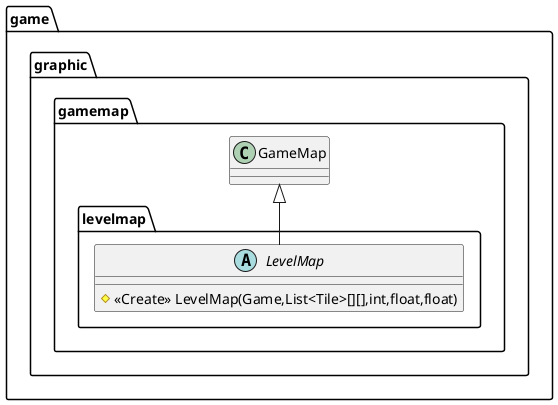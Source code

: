 @startuml
abstract class game.graphic.gamemap.levelmap.LevelMap {
# <<Create>> LevelMap(Game,List<Tile>[][],int,float,float)
}



game.graphic.gamemap.GameMap <|-- game.graphic.gamemap.levelmap.LevelMap
@enduml